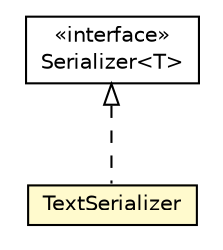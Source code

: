 #!/usr/local/bin/dot
#
# Class diagram 
# Generated by UMLGraph version R5_6-24-gf6e263 (http://www.umlgraph.org/)
#

digraph G {
	edge [fontname="Helvetica",fontsize=10,labelfontname="Helvetica",labelfontsize=10];
	node [fontname="Helvetica",fontsize=10,shape=plaintext];
	nodesep=0.25;
	ranksep=0.5;
	// io.reinert.requestor.serialization.Serializer<T>
	c35123 [label=<<table title="io.reinert.requestor.serialization.Serializer" border="0" cellborder="1" cellspacing="0" cellpadding="2" port="p" href="../Serializer.html">
		<tr><td><table border="0" cellspacing="0" cellpadding="1">
<tr><td align="center" balign="center"> &#171;interface&#187; </td></tr>
<tr><td align="center" balign="center"> Serializer&lt;T&gt; </td></tr>
		</table></td></tr>
		</table>>, URL="../Serializer.html", fontname="Helvetica", fontcolor="black", fontsize=10.0];
	// io.reinert.requestor.serialization.misc.TextSerializer
	c35128 [label=<<table title="io.reinert.requestor.serialization.misc.TextSerializer" border="0" cellborder="1" cellspacing="0" cellpadding="2" port="p" bgcolor="lemonChiffon" href="./TextSerializer.html">
		<tr><td><table border="0" cellspacing="0" cellpadding="1">
<tr><td align="center" balign="center"> TextSerializer </td></tr>
		</table></td></tr>
		</table>>, URL="./TextSerializer.html", fontname="Helvetica", fontcolor="black", fontsize=10.0];
	//io.reinert.requestor.serialization.misc.TextSerializer implements io.reinert.requestor.serialization.Serializer<T>
	c35123:p -> c35128:p [dir=back,arrowtail=empty,style=dashed];
}

